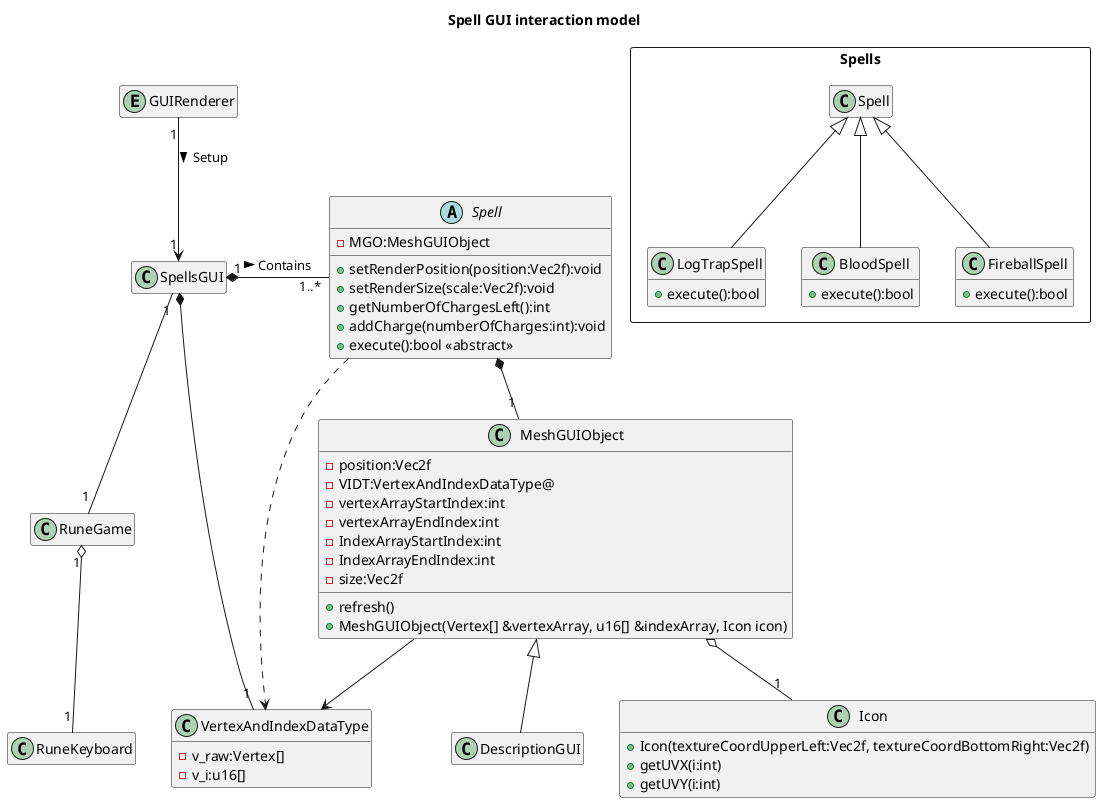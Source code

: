 @startuml Conception

skinparam defaultfontname Verdana
title Spell GUI interaction model

hide empty members
abstract Spell
{
    - MGO:MeshGUIObject
    + setRenderPosition(position:Vec2f):void
    + setRenderSize(scale:Vec2f):void
    + getNumberOfChargesLeft():int
    + addCharge(numberOfCharges:int):void
    + execute():bool <<abstract>>
}
class MeshGUIObject
{
  - position:Vec2f
  - VIDT:VertexAndIndexDataType@
  - vertexArrayStartIndex:int
  - vertexArrayEndIndex:int
  - IndexArrayStartIndex:int
  - IndexArrayEndIndex:int
  - size:Vec2f
  + refresh()
  + MeshGUIObject(Vertex[] &vertexArray, u16[] &indexArray, Icon icon)
}
class DescriptionGUI extends MeshGUIObject
{

}

class Icon
{
  + Icon(textureCoordUpperLeft:Vec2f, textureCoordBottomRight:Vec2f)
  + getUVX(i:int)
  + getUVY(i:int)
}
package Spells <<Rectangle>> 
{
class LogTrapSpell extends Spell
{
  + execute():bool
}
class BloodSpell extends Spell
{
  + execute():bool
}
class FireballSpell extends Spell
{
  + execute():bool
}
}
class VertexAndIndexDataType
{
  - v_raw:Vertex[]
  - v_i:u16[]
}
class SpellsGUI
Entity GUIRenderer
class RuneGame
class RuneKeyboard
GUIRenderer "1"--> "1" SpellsGUI : Setup >
SpellsGUI "1" *- "1..*" Spell : Contains >
SpellsGUI "1" -- "1"  RuneGame
RuneGame "1" o-- "1" RuneKeyboard
Spell *-- "1" MeshGUIObject
MeshGUIObject o-- "1" Icon
SpellsGUI *-- "1" VertexAndIndexDataType
Spell ..> VertexAndIndexDataType
MeshGUIObject --> VertexAndIndexDataType
@enduml

class Université
class Enseignant{
  prénom: String
  nom: String
  courriel: String
}


Université "1" -- "1..*" Enseignant : Emploie >